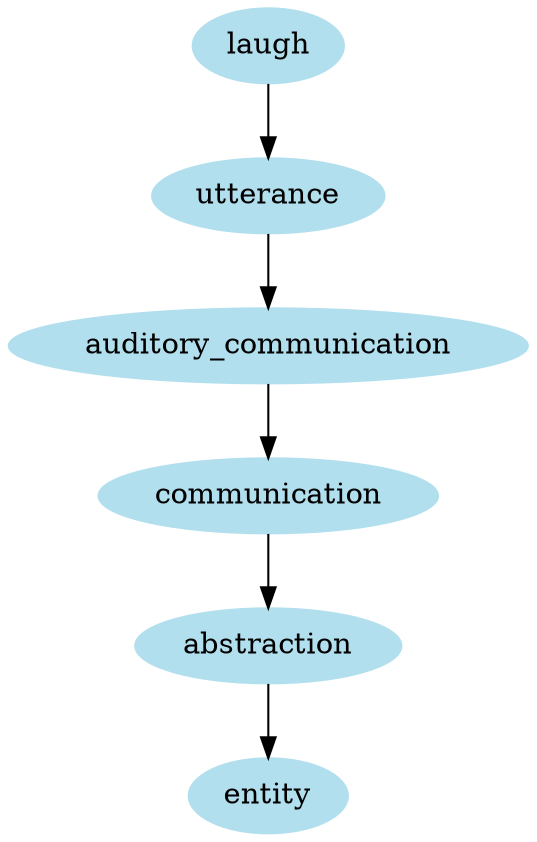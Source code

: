 digraph unix {
	node [color=lightblue2 style=filled]
	size="6,6"
	laugh -> utterance
	utterance -> auditory_communication
	auditory_communication -> communication
	communication -> abstraction
	abstraction -> entity
}

